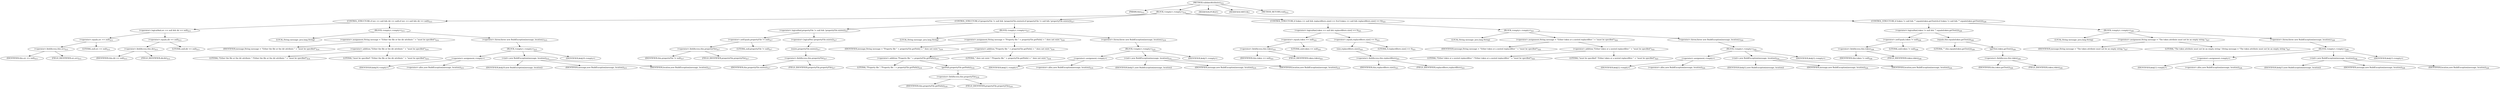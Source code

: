 digraph "validateAttributes" {  
"521" [label = <(METHOD,validateAttributes)<SUB>212</SUB>> ]
"522" [label = <(PARAM,this)<SUB>212</SUB>> ]
"523" [label = <(BLOCK,&lt;empty&gt;,&lt;empty&gt;)<SUB>212</SUB>> ]
"524" [label = <(CONTROL_STRUCTURE,if (src == null &amp;&amp; dir == null),if (src == null &amp;&amp; dir == null))<SUB>213</SUB>> ]
"525" [label = <(&lt;operator&gt;.logicalAnd,src == null &amp;&amp; dir == null)<SUB>213</SUB>> ]
"526" [label = <(&lt;operator&gt;.equals,src == null)<SUB>213</SUB>> ]
"527" [label = <(&lt;operator&gt;.fieldAccess,this.src)<SUB>213</SUB>> ]
"528" [label = <(IDENTIFIER,this,src == null)<SUB>213</SUB>> ]
"529" [label = <(FIELD_IDENTIFIER,src,src)<SUB>213</SUB>> ]
"530" [label = <(LITERAL,null,src == null)<SUB>213</SUB>> ]
"531" [label = <(&lt;operator&gt;.equals,dir == null)<SUB>213</SUB>> ]
"532" [label = <(&lt;operator&gt;.fieldAccess,this.dir)<SUB>213</SUB>> ]
"533" [label = <(IDENTIFIER,this,dir == null)<SUB>213</SUB>> ]
"534" [label = <(FIELD_IDENTIFIER,dir,dir)<SUB>213</SUB>> ]
"535" [label = <(LITERAL,null,dir == null)<SUB>213</SUB>> ]
"536" [label = <(BLOCK,&lt;empty&gt;,&lt;empty&gt;)<SUB>213</SUB>> ]
"537" [label = <(LOCAL,String message: java.lang.String)> ]
"538" [label = <(&lt;operator&gt;.assignment,String message = &quot;Either the file or the dir attribute &quot; + &quot;must be specified&quot;)<SUB>214</SUB>> ]
"539" [label = <(IDENTIFIER,message,String message = &quot;Either the file or the dir attribute &quot; + &quot;must be specified&quot;)<SUB>214</SUB>> ]
"540" [label = <(&lt;operator&gt;.addition,&quot;Either the file or the dir attribute &quot; + &quot;must be specified&quot;)<SUB>214</SUB>> ]
"541" [label = <(LITERAL,&quot;Either the file or the dir attribute &quot;,&quot;Either the file or the dir attribute &quot; + &quot;must be specified&quot;)<SUB>214</SUB>> ]
"542" [label = <(LITERAL,&quot;must be specified&quot;,&quot;Either the file or the dir attribute &quot; + &quot;must be specified&quot;)<SUB>214</SUB>> ]
"543" [label = <(&lt;operator&gt;.throw,throw new BuildException(message, location);)<SUB>215</SUB>> ]
"544" [label = <(BLOCK,&lt;empty&gt;,&lt;empty&gt;)<SUB>215</SUB>> ]
"545" [label = <(&lt;operator&gt;.assignment,&lt;empty&gt;)> ]
"546" [label = <(IDENTIFIER,$obj10,&lt;empty&gt;)> ]
"547" [label = <(&lt;operator&gt;.alloc,new BuildException(message, location))<SUB>215</SUB>> ]
"548" [label = <(&lt;init&gt;,new BuildException(message, location))<SUB>215</SUB>> ]
"549" [label = <(IDENTIFIER,$obj10,new BuildException(message, location))> ]
"550" [label = <(IDENTIFIER,message,new BuildException(message, location))<SUB>215</SUB>> ]
"551" [label = <(IDENTIFIER,location,new BuildException(message, location))<SUB>215</SUB>> ]
"552" [label = <(IDENTIFIER,$obj10,&lt;empty&gt;)> ]
"553" [label = <(CONTROL_STRUCTURE,if (propertyFile != null &amp;&amp; !propertyFile.exists()),if (propertyFile != null &amp;&amp; !propertyFile.exists()))<SUB>217</SUB>> ]
"554" [label = <(&lt;operator&gt;.logicalAnd,propertyFile != null &amp;&amp; !propertyFile.exists())<SUB>217</SUB>> ]
"555" [label = <(&lt;operator&gt;.notEquals,propertyFile != null)<SUB>217</SUB>> ]
"556" [label = <(&lt;operator&gt;.fieldAccess,this.propertyFile)<SUB>217</SUB>> ]
"557" [label = <(IDENTIFIER,this,propertyFile != null)<SUB>217</SUB>> ]
"558" [label = <(FIELD_IDENTIFIER,propertyFile,propertyFile)<SUB>217</SUB>> ]
"559" [label = <(LITERAL,null,propertyFile != null)<SUB>217</SUB>> ]
"560" [label = <(&lt;operator&gt;.logicalNot,!propertyFile.exists())<SUB>217</SUB>> ]
"561" [label = <(exists,propertyFile.exists())<SUB>217</SUB>> ]
"562" [label = <(&lt;operator&gt;.fieldAccess,this.propertyFile)<SUB>217</SUB>> ]
"563" [label = <(IDENTIFIER,this,propertyFile.exists())<SUB>217</SUB>> ]
"564" [label = <(FIELD_IDENTIFIER,propertyFile,propertyFile)<SUB>217</SUB>> ]
"565" [label = <(BLOCK,&lt;empty&gt;,&lt;empty&gt;)<SUB>217</SUB>> ]
"566" [label = <(LOCAL,String message: java.lang.String)> ]
"567" [label = <(&lt;operator&gt;.assignment,String message = &quot;Property file &quot; + propertyFile.getPath() + &quot; does not exist.&quot;)<SUB>218</SUB>> ]
"568" [label = <(IDENTIFIER,message,String message = &quot;Property file &quot; + propertyFile.getPath() + &quot; does not exist.&quot;)<SUB>218</SUB>> ]
"569" [label = <(&lt;operator&gt;.addition,&quot;Property file &quot; + propertyFile.getPath() + &quot; does not exist.&quot;)<SUB>218</SUB>> ]
"570" [label = <(&lt;operator&gt;.addition,&quot;Property file &quot; + propertyFile.getPath())<SUB>218</SUB>> ]
"571" [label = <(LITERAL,&quot;Property file &quot;,&quot;Property file &quot; + propertyFile.getPath())<SUB>218</SUB>> ]
"572" [label = <(getPath,propertyFile.getPath())<SUB>218</SUB>> ]
"573" [label = <(&lt;operator&gt;.fieldAccess,this.propertyFile)<SUB>218</SUB>> ]
"574" [label = <(IDENTIFIER,this,propertyFile.getPath())<SUB>218</SUB>> ]
"575" [label = <(FIELD_IDENTIFIER,propertyFile,propertyFile)<SUB>218</SUB>> ]
"576" [label = <(LITERAL,&quot; does not exist.&quot;,&quot;Property file &quot; + propertyFile.getPath() + &quot; does not exist.&quot;)<SUB>218</SUB>> ]
"577" [label = <(&lt;operator&gt;.throw,throw new BuildException(message, location);)<SUB>219</SUB>> ]
"578" [label = <(BLOCK,&lt;empty&gt;,&lt;empty&gt;)<SUB>219</SUB>> ]
"579" [label = <(&lt;operator&gt;.assignment,&lt;empty&gt;)> ]
"580" [label = <(IDENTIFIER,$obj11,&lt;empty&gt;)> ]
"581" [label = <(&lt;operator&gt;.alloc,new BuildException(message, location))<SUB>219</SUB>> ]
"582" [label = <(&lt;init&gt;,new BuildException(message, location))<SUB>219</SUB>> ]
"583" [label = <(IDENTIFIER,$obj11,new BuildException(message, location))> ]
"584" [label = <(IDENTIFIER,message,new BuildException(message, location))<SUB>219</SUB>> ]
"585" [label = <(IDENTIFIER,location,new BuildException(message, location))<SUB>219</SUB>> ]
"586" [label = <(IDENTIFIER,$obj11,&lt;empty&gt;)> ]
"587" [label = <(CONTROL_STRUCTURE,if (token == null &amp;&amp; replacefilters.size() == 0),if (token == null &amp;&amp; replacefilters.size() == 0))<SUB>221</SUB>> ]
"588" [label = <(&lt;operator&gt;.logicalAnd,token == null &amp;&amp; replacefilters.size() == 0)<SUB>221</SUB>> ]
"589" [label = <(&lt;operator&gt;.equals,token == null)<SUB>221</SUB>> ]
"590" [label = <(&lt;operator&gt;.fieldAccess,this.token)<SUB>221</SUB>> ]
"591" [label = <(IDENTIFIER,this,token == null)<SUB>221</SUB>> ]
"592" [label = <(FIELD_IDENTIFIER,token,token)<SUB>221</SUB>> ]
"593" [label = <(LITERAL,null,token == null)<SUB>221</SUB>> ]
"594" [label = <(&lt;operator&gt;.equals,replacefilters.size() == 0)<SUB>221</SUB>> ]
"595" [label = <(size,replacefilters.size())<SUB>221</SUB>> ]
"596" [label = <(&lt;operator&gt;.fieldAccess,this.replacefilters)<SUB>221</SUB>> ]
"597" [label = <(IDENTIFIER,this,replacefilters.size())<SUB>221</SUB>> ]
"598" [label = <(FIELD_IDENTIFIER,replacefilters,replacefilters)<SUB>221</SUB>> ]
"599" [label = <(LITERAL,0,replacefilters.size() == 0)<SUB>221</SUB>> ]
"600" [label = <(BLOCK,&lt;empty&gt;,&lt;empty&gt;)<SUB>221</SUB>> ]
"601" [label = <(LOCAL,String message: java.lang.String)> ]
"602" [label = <(&lt;operator&gt;.assignment,String message = &quot;Either token or a nested replacefilter &quot; + &quot;must be specified&quot;)<SUB>222</SUB>> ]
"603" [label = <(IDENTIFIER,message,String message = &quot;Either token or a nested replacefilter &quot; + &quot;must be specified&quot;)<SUB>222</SUB>> ]
"604" [label = <(&lt;operator&gt;.addition,&quot;Either token or a nested replacefilter &quot; + &quot;must be specified&quot;)<SUB>222</SUB>> ]
"605" [label = <(LITERAL,&quot;Either token or a nested replacefilter &quot;,&quot;Either token or a nested replacefilter &quot; + &quot;must be specified&quot;)<SUB>222</SUB>> ]
"606" [label = <(LITERAL,&quot;must be specified&quot;,&quot;Either token or a nested replacefilter &quot; + &quot;must be specified&quot;)<SUB>223</SUB>> ]
"607" [label = <(&lt;operator&gt;.throw,throw new BuildException(message, location);)<SUB>224</SUB>> ]
"608" [label = <(BLOCK,&lt;empty&gt;,&lt;empty&gt;)<SUB>224</SUB>> ]
"609" [label = <(&lt;operator&gt;.assignment,&lt;empty&gt;)> ]
"610" [label = <(IDENTIFIER,$obj12,&lt;empty&gt;)> ]
"611" [label = <(&lt;operator&gt;.alloc,new BuildException(message, location))<SUB>224</SUB>> ]
"612" [label = <(&lt;init&gt;,new BuildException(message, location))<SUB>224</SUB>> ]
"613" [label = <(IDENTIFIER,$obj12,new BuildException(message, location))> ]
"614" [label = <(IDENTIFIER,message,new BuildException(message, location))<SUB>224</SUB>> ]
"615" [label = <(IDENTIFIER,location,new BuildException(message, location))<SUB>224</SUB>> ]
"616" [label = <(IDENTIFIER,$obj12,&lt;empty&gt;)> ]
"617" [label = <(CONTROL_STRUCTURE,if (token != null &amp;&amp; &quot;&quot;.equals(token.getText())),if (token != null &amp;&amp; &quot;&quot;.equals(token.getText())))<SUB>226</SUB>> ]
"618" [label = <(&lt;operator&gt;.logicalAnd,token != null &amp;&amp; &quot;&quot;.equals(token.getText()))<SUB>226</SUB>> ]
"619" [label = <(&lt;operator&gt;.notEquals,token != null)<SUB>226</SUB>> ]
"620" [label = <(&lt;operator&gt;.fieldAccess,this.token)<SUB>226</SUB>> ]
"621" [label = <(IDENTIFIER,this,token != null)<SUB>226</SUB>> ]
"622" [label = <(FIELD_IDENTIFIER,token,token)<SUB>226</SUB>> ]
"623" [label = <(LITERAL,null,token != null)<SUB>226</SUB>> ]
"624" [label = <(equals,this.equals(token.getText()))<SUB>226</SUB>> ]
"625" [label = <(LITERAL,&quot;&quot;,this.equals(token.getText()))<SUB>226</SUB>> ]
"626" [label = <(getText,token.getText())<SUB>226</SUB>> ]
"627" [label = <(&lt;operator&gt;.fieldAccess,this.token)<SUB>226</SUB>> ]
"628" [label = <(IDENTIFIER,this,token.getText())<SUB>226</SUB>> ]
"629" [label = <(FIELD_IDENTIFIER,token,token)<SUB>226</SUB>> ]
"630" [label = <(BLOCK,&lt;empty&gt;,&lt;empty&gt;)<SUB>226</SUB>> ]
"631" [label = <(LOCAL,String message: java.lang.String)> ]
"632" [label = <(&lt;operator&gt;.assignment,String message = &quot;The token attribute must not be an empty string.&quot;)<SUB>227</SUB>> ]
"633" [label = <(IDENTIFIER,message,String message = &quot;The token attribute must not be an empty string.&quot;)<SUB>227</SUB>> ]
"634" [label = <(LITERAL,&quot;The token attribute must not be an empty string.&quot;,String message = &quot;The token attribute must not be an empty string.&quot;)<SUB>227</SUB>> ]
"635" [label = <(&lt;operator&gt;.throw,throw new BuildException(message, location);)<SUB>228</SUB>> ]
"636" [label = <(BLOCK,&lt;empty&gt;,&lt;empty&gt;)<SUB>228</SUB>> ]
"637" [label = <(&lt;operator&gt;.assignment,&lt;empty&gt;)> ]
"638" [label = <(IDENTIFIER,$obj13,&lt;empty&gt;)> ]
"639" [label = <(&lt;operator&gt;.alloc,new BuildException(message, location))<SUB>228</SUB>> ]
"640" [label = <(&lt;init&gt;,new BuildException(message, location))<SUB>228</SUB>> ]
"641" [label = <(IDENTIFIER,$obj13,new BuildException(message, location))> ]
"642" [label = <(IDENTIFIER,message,new BuildException(message, location))<SUB>228</SUB>> ]
"643" [label = <(IDENTIFIER,location,new BuildException(message, location))<SUB>228</SUB>> ]
"644" [label = <(IDENTIFIER,$obj13,&lt;empty&gt;)> ]
"645" [label = <(MODIFIER,PUBLIC)> ]
"646" [label = <(MODIFIER,VIRTUAL)> ]
"647" [label = <(METHOD_RETURN,void)<SUB>212</SUB>> ]
  "521" -> "522" 
  "521" -> "523" 
  "521" -> "645" 
  "521" -> "646" 
  "521" -> "647" 
  "523" -> "524" 
  "523" -> "553" 
  "523" -> "587" 
  "523" -> "617" 
  "524" -> "525" 
  "524" -> "536" 
  "525" -> "526" 
  "525" -> "531" 
  "526" -> "527" 
  "526" -> "530" 
  "527" -> "528" 
  "527" -> "529" 
  "531" -> "532" 
  "531" -> "535" 
  "532" -> "533" 
  "532" -> "534" 
  "536" -> "537" 
  "536" -> "538" 
  "536" -> "543" 
  "538" -> "539" 
  "538" -> "540" 
  "540" -> "541" 
  "540" -> "542" 
  "543" -> "544" 
  "544" -> "545" 
  "544" -> "548" 
  "544" -> "552" 
  "545" -> "546" 
  "545" -> "547" 
  "548" -> "549" 
  "548" -> "550" 
  "548" -> "551" 
  "553" -> "554" 
  "553" -> "565" 
  "554" -> "555" 
  "554" -> "560" 
  "555" -> "556" 
  "555" -> "559" 
  "556" -> "557" 
  "556" -> "558" 
  "560" -> "561" 
  "561" -> "562" 
  "562" -> "563" 
  "562" -> "564" 
  "565" -> "566" 
  "565" -> "567" 
  "565" -> "577" 
  "567" -> "568" 
  "567" -> "569" 
  "569" -> "570" 
  "569" -> "576" 
  "570" -> "571" 
  "570" -> "572" 
  "572" -> "573" 
  "573" -> "574" 
  "573" -> "575" 
  "577" -> "578" 
  "578" -> "579" 
  "578" -> "582" 
  "578" -> "586" 
  "579" -> "580" 
  "579" -> "581" 
  "582" -> "583" 
  "582" -> "584" 
  "582" -> "585" 
  "587" -> "588" 
  "587" -> "600" 
  "588" -> "589" 
  "588" -> "594" 
  "589" -> "590" 
  "589" -> "593" 
  "590" -> "591" 
  "590" -> "592" 
  "594" -> "595" 
  "594" -> "599" 
  "595" -> "596" 
  "596" -> "597" 
  "596" -> "598" 
  "600" -> "601" 
  "600" -> "602" 
  "600" -> "607" 
  "602" -> "603" 
  "602" -> "604" 
  "604" -> "605" 
  "604" -> "606" 
  "607" -> "608" 
  "608" -> "609" 
  "608" -> "612" 
  "608" -> "616" 
  "609" -> "610" 
  "609" -> "611" 
  "612" -> "613" 
  "612" -> "614" 
  "612" -> "615" 
  "617" -> "618" 
  "617" -> "630" 
  "618" -> "619" 
  "618" -> "624" 
  "619" -> "620" 
  "619" -> "623" 
  "620" -> "621" 
  "620" -> "622" 
  "624" -> "625" 
  "624" -> "626" 
  "626" -> "627" 
  "627" -> "628" 
  "627" -> "629" 
  "630" -> "631" 
  "630" -> "632" 
  "630" -> "635" 
  "632" -> "633" 
  "632" -> "634" 
  "635" -> "636" 
  "636" -> "637" 
  "636" -> "640" 
  "636" -> "644" 
  "637" -> "638" 
  "637" -> "639" 
  "640" -> "641" 
  "640" -> "642" 
  "640" -> "643" 
}
